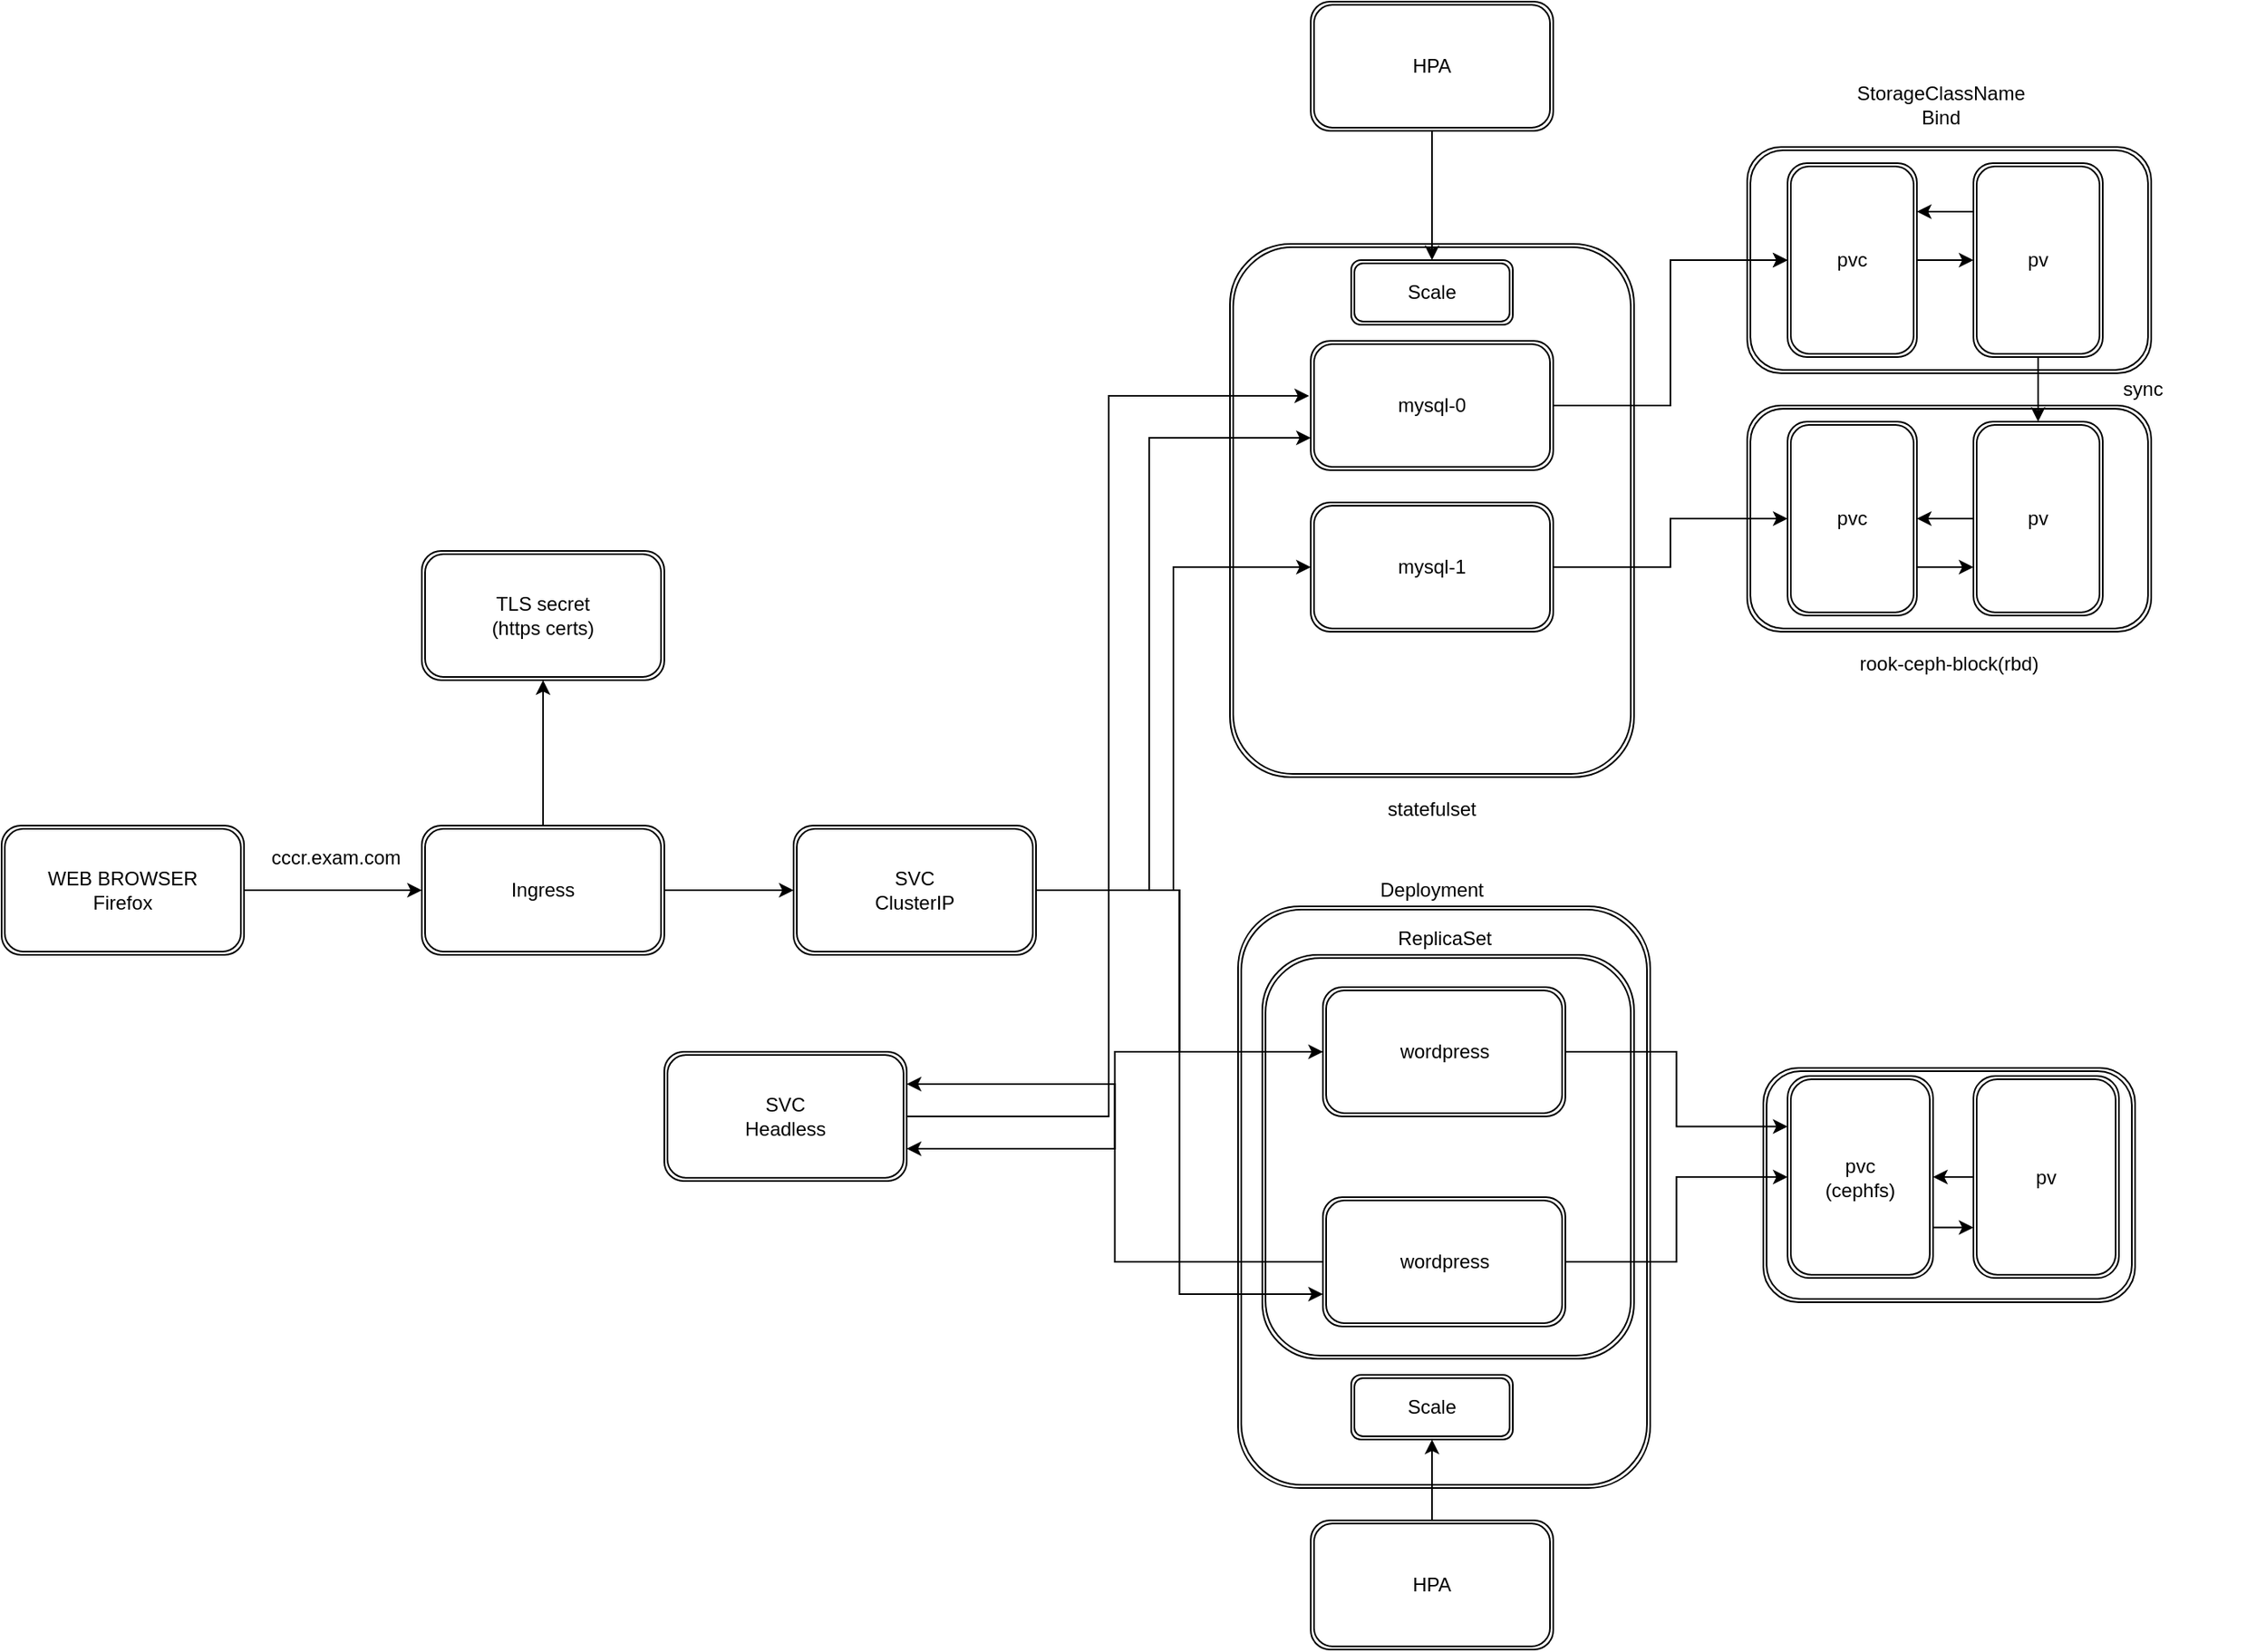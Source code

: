 <mxfile version="13.5.7" type="device"><diagram id="DOY3jZKl1CnzYFL7J4Ny" name="Page-1"><mxGraphModel dx="2786" dy="2209" grid="1" gridSize="10" guides="1" tooltips="1" connect="1" arrows="1" fold="1" page="1" pageScale="1" pageWidth="850" pageHeight="1100" math="0" shadow="0"><root><mxCell id="0"/><mxCell id="1" parent="0"/><mxCell id="TNS6F-ZrPwahtnZdU6QT-6" value="" style="shape=ext;double=1;rounded=1;whiteSpace=wrap;html=1;" vertex="1" parent="1"><mxGeometry x="45" y="380" width="255" height="360" as="geometry"/></mxCell><mxCell id="TNS6F-ZrPwahtnZdU6QT-53" value="" style="shape=ext;double=1;rounded=1;whiteSpace=wrap;html=1;" vertex="1" parent="1"><mxGeometry x="60" y="410" width="230" height="250" as="geometry"/></mxCell><mxCell id="TNS6F-ZrPwahtnZdU6QT-39" value="" style="shape=ext;double=1;rounded=1;whiteSpace=wrap;html=1;" vertex="1" parent="1"><mxGeometry x="370" y="480" width="230" height="145" as="geometry"/></mxCell><mxCell id="TNS6F-ZrPwahtnZdU6QT-8" value="" style="shape=ext;double=1;rounded=1;whiteSpace=wrap;html=1;" vertex="1" parent="1"><mxGeometry x="40" y="-30" width="250" height="330" as="geometry"/></mxCell><mxCell id="TNS6F-ZrPwahtnZdU6QT-12" value="" style="shape=ext;double=1;rounded=1;whiteSpace=wrap;html=1;" vertex="1" parent="1"><mxGeometry x="360" y="70" width="250" height="140" as="geometry"/></mxCell><mxCell id="TNS6F-ZrPwahtnZdU6QT-13" value="" style="shape=ext;double=1;rounded=1;whiteSpace=wrap;html=1;" vertex="1" parent="1"><mxGeometry x="360" y="-90" width="250" height="140" as="geometry"/></mxCell><mxCell id="TNS6F-ZrPwahtnZdU6QT-11" style="edgeStyle=orthogonalEdgeStyle;rounded=0;orthogonalLoop=1;jettySize=auto;html=1;exitX=1;exitY=0.5;exitDx=0;exitDy=0;entryX=0;entryY=0.5;entryDx=0;entryDy=0;" edge="1" parent="1" source="TNS6F-ZrPwahtnZdU6QT-1" target="TNS6F-ZrPwahtnZdU6QT-5"><mxGeometry relative="1" as="geometry"/></mxCell><mxCell id="TNS6F-ZrPwahtnZdU6QT-58" style="edgeStyle=orthogonalEdgeStyle;rounded=0;orthogonalLoop=1;jettySize=auto;html=1;entryX=0.5;entryY=1;entryDx=0;entryDy=0;" edge="1" parent="1" source="TNS6F-ZrPwahtnZdU6QT-1" target="TNS6F-ZrPwahtnZdU6QT-57"><mxGeometry relative="1" as="geometry"/></mxCell><mxCell id="TNS6F-ZrPwahtnZdU6QT-1" value="Ingress" style="shape=ext;double=1;rounded=1;whiteSpace=wrap;html=1;" vertex="1" parent="1"><mxGeometry x="-460" y="330" width="150" height="80" as="geometry"/></mxCell><mxCell id="TNS6F-ZrPwahtnZdU6QT-3" style="edgeStyle=orthogonalEdgeStyle;rounded=0;orthogonalLoop=1;jettySize=auto;html=1;exitX=1;exitY=0.5;exitDx=0;exitDy=0;entryX=0;entryY=0.5;entryDx=0;entryDy=0;" edge="1" parent="1" source="TNS6F-ZrPwahtnZdU6QT-2" target="TNS6F-ZrPwahtnZdU6QT-1"><mxGeometry relative="1" as="geometry"/></mxCell><mxCell id="TNS6F-ZrPwahtnZdU6QT-2" value="WEB BROWSER&lt;br&gt;&lt;div&gt;Firefox&lt;/div&gt;" style="shape=ext;double=1;rounded=1;whiteSpace=wrap;html=1;" vertex="1" parent="1"><mxGeometry x="-720" y="330" width="150" height="80" as="geometry"/></mxCell><mxCell id="TNS6F-ZrPwahtnZdU6QT-4" value="cccr.exam.com" style="text;html=1;strokeColor=none;fillColor=none;align=center;verticalAlign=middle;whiteSpace=wrap;rounded=0;" vertex="1" parent="1"><mxGeometry x="-533" y="340" width="40" height="20" as="geometry"/></mxCell><mxCell id="TNS6F-ZrPwahtnZdU6QT-31" style="edgeStyle=orthogonalEdgeStyle;rounded=0;orthogonalLoop=1;jettySize=auto;html=1;exitX=1;exitY=0.5;exitDx=0;exitDy=0;entryX=0;entryY=0.75;entryDx=0;entryDy=0;" edge="1" parent="1" source="TNS6F-ZrPwahtnZdU6QT-5" target="TNS6F-ZrPwahtnZdU6QT-9"><mxGeometry relative="1" as="geometry"><mxPoint x="-50" y="-10" as="targetPoint"/><Array as="points"><mxPoint x="-10" y="370"/><mxPoint x="-10" y="90"/></Array></mxGeometry></mxCell><mxCell id="TNS6F-ZrPwahtnZdU6QT-32" style="edgeStyle=orthogonalEdgeStyle;rounded=0;orthogonalLoop=1;jettySize=auto;html=1;entryX=0;entryY=0.5;entryDx=0;entryDy=0;" edge="1" parent="1" source="TNS6F-ZrPwahtnZdU6QT-5" target="TNS6F-ZrPwahtnZdU6QT-10"><mxGeometry relative="1" as="geometry"><mxPoint x="-10" y="190" as="targetPoint"/></mxGeometry></mxCell><mxCell id="TNS6F-ZrPwahtnZdU6QT-35" style="edgeStyle=orthogonalEdgeStyle;rounded=0;orthogonalLoop=1;jettySize=auto;html=1;entryX=0;entryY=0.5;entryDx=0;entryDy=0;" edge="1" parent="1" source="TNS6F-ZrPwahtnZdU6QT-5" target="TNS6F-ZrPwahtnZdU6QT-33"><mxGeometry relative="1" as="geometry"/></mxCell><mxCell id="TNS6F-ZrPwahtnZdU6QT-36" style="edgeStyle=orthogonalEdgeStyle;rounded=0;orthogonalLoop=1;jettySize=auto;html=1;entryX=0;entryY=0.75;entryDx=0;entryDy=0;" edge="1" parent="1" source="TNS6F-ZrPwahtnZdU6QT-5" target="TNS6F-ZrPwahtnZdU6QT-34"><mxGeometry relative="1" as="geometry"/></mxCell><mxCell id="TNS6F-ZrPwahtnZdU6QT-5" value="&lt;div&gt;SVC&lt;/div&gt;&lt;div&gt;ClusterIP&lt;br&gt;&lt;/div&gt;" style="shape=ext;double=1;rounded=1;whiteSpace=wrap;html=1;" vertex="1" parent="1"><mxGeometry x="-230" y="330" width="150" height="80" as="geometry"/></mxCell><mxCell id="TNS6F-ZrPwahtnZdU6QT-27" style="edgeStyle=orthogonalEdgeStyle;rounded=0;orthogonalLoop=1;jettySize=auto;html=1;entryX=-0.007;entryY=0.425;entryDx=0;entryDy=0;entryPerimeter=0;" edge="1" parent="1" source="TNS6F-ZrPwahtnZdU6QT-7" target="TNS6F-ZrPwahtnZdU6QT-9"><mxGeometry relative="1" as="geometry"/></mxCell><mxCell id="TNS6F-ZrPwahtnZdU6QT-7" value="&lt;div&gt;SVC&lt;/div&gt;&lt;div&gt;Headless&lt;br&gt;&lt;/div&gt;" style="shape=ext;double=1;rounded=1;whiteSpace=wrap;html=1;" vertex="1" parent="1"><mxGeometry x="-310" y="470" width="150" height="80" as="geometry"/></mxCell><mxCell id="TNS6F-ZrPwahtnZdU6QT-15" style="edgeStyle=orthogonalEdgeStyle;rounded=0;orthogonalLoop=1;jettySize=auto;html=1;" edge="1" parent="1" source="TNS6F-ZrPwahtnZdU6QT-9" target="TNS6F-ZrPwahtnZdU6QT-16"><mxGeometry relative="1" as="geometry"/></mxCell><mxCell id="TNS6F-ZrPwahtnZdU6QT-21" style="edgeStyle=orthogonalEdgeStyle;rounded=0;orthogonalLoop=1;jettySize=auto;html=1;" edge="1" parent="1" source="TNS6F-ZrPwahtnZdU6QT-9" target="TNS6F-ZrPwahtnZdU6QT-16"><mxGeometry relative="1" as="geometry"/></mxCell><mxCell id="TNS6F-ZrPwahtnZdU6QT-9" value="mysql-0" style="shape=ext;double=1;rounded=1;whiteSpace=wrap;html=1;" vertex="1" parent="1"><mxGeometry x="90" y="30" width="150" height="80" as="geometry"/></mxCell><mxCell id="TNS6F-ZrPwahtnZdU6QT-14" style="edgeStyle=orthogonalEdgeStyle;rounded=0;orthogonalLoop=1;jettySize=auto;html=1;exitX=1;exitY=0.5;exitDx=0;exitDy=0;entryX=0;entryY=0.5;entryDx=0;entryDy=0;" edge="1" parent="1" source="TNS6F-ZrPwahtnZdU6QT-10" target="TNS6F-ZrPwahtnZdU6QT-23"><mxGeometry relative="1" as="geometry"/></mxCell><mxCell id="TNS6F-ZrPwahtnZdU6QT-10" value="mysql-1" style="shape=ext;double=1;rounded=1;whiteSpace=wrap;html=1;" vertex="1" parent="1"><mxGeometry x="90" y="130" width="150" height="80" as="geometry"/></mxCell><mxCell id="TNS6F-ZrPwahtnZdU6QT-19" style="edgeStyle=orthogonalEdgeStyle;rounded=0;orthogonalLoop=1;jettySize=auto;html=1;exitX=1;exitY=0.5;exitDx=0;exitDy=0;entryX=0;entryY=0.5;entryDx=0;entryDy=0;" edge="1" parent="1" source="TNS6F-ZrPwahtnZdU6QT-16" target="TNS6F-ZrPwahtnZdU6QT-17"><mxGeometry relative="1" as="geometry"/></mxCell><mxCell id="TNS6F-ZrPwahtnZdU6QT-16" value="pvc" style="shape=ext;double=1;rounded=1;whiteSpace=wrap;html=1;" vertex="1" parent="1"><mxGeometry x="385" y="-80" width="80" height="120" as="geometry"/></mxCell><mxCell id="TNS6F-ZrPwahtnZdU6QT-20" style="edgeStyle=orthogonalEdgeStyle;rounded=0;orthogonalLoop=1;jettySize=auto;html=1;exitX=0;exitY=0.25;exitDx=0;exitDy=0;entryX=1;entryY=0.25;entryDx=0;entryDy=0;" edge="1" parent="1" source="TNS6F-ZrPwahtnZdU6QT-17" target="TNS6F-ZrPwahtnZdU6QT-16"><mxGeometry relative="1" as="geometry"/></mxCell><mxCell id="TNS6F-ZrPwahtnZdU6QT-64" value="" style="edgeStyle=orthogonalEdgeStyle;rounded=0;orthogonalLoop=1;jettySize=auto;html=1;" edge="1" parent="1" source="TNS6F-ZrPwahtnZdU6QT-17" target="TNS6F-ZrPwahtnZdU6QT-24"><mxGeometry relative="1" as="geometry"/></mxCell><mxCell id="TNS6F-ZrPwahtnZdU6QT-17" value="pv" style="shape=ext;double=1;rounded=1;whiteSpace=wrap;html=1;" vertex="1" parent="1"><mxGeometry x="500" y="-80" width="80" height="120" as="geometry"/></mxCell><mxCell id="TNS6F-ZrPwahtnZdU6QT-18" value="statefulset" style="text;html=1;strokeColor=none;fillColor=none;align=center;verticalAlign=middle;whiteSpace=wrap;rounded=0;" vertex="1" parent="1"><mxGeometry x="145" y="310" width="40" height="20" as="geometry"/></mxCell><mxCell id="TNS6F-ZrPwahtnZdU6QT-25" style="edgeStyle=orthogonalEdgeStyle;rounded=0;orthogonalLoop=1;jettySize=auto;html=1;exitX=1;exitY=0.75;exitDx=0;exitDy=0;entryX=0;entryY=0.75;entryDx=0;entryDy=0;" edge="1" parent="1" source="TNS6F-ZrPwahtnZdU6QT-23" target="TNS6F-ZrPwahtnZdU6QT-24"><mxGeometry relative="1" as="geometry"/></mxCell><mxCell id="TNS6F-ZrPwahtnZdU6QT-23" value="pvc" style="shape=ext;double=1;rounded=1;whiteSpace=wrap;html=1;" vertex="1" parent="1"><mxGeometry x="385" y="80" width="80" height="120" as="geometry"/></mxCell><mxCell id="TNS6F-ZrPwahtnZdU6QT-26" style="edgeStyle=orthogonalEdgeStyle;rounded=0;orthogonalLoop=1;jettySize=auto;html=1;entryX=1;entryY=0.5;entryDx=0;entryDy=0;" edge="1" parent="1" source="TNS6F-ZrPwahtnZdU6QT-24" target="TNS6F-ZrPwahtnZdU6QT-23"><mxGeometry relative="1" as="geometry"/></mxCell><mxCell id="TNS6F-ZrPwahtnZdU6QT-24" value="pv" style="shape=ext;double=1;rounded=1;whiteSpace=wrap;html=1;" vertex="1" parent="1"><mxGeometry x="500" y="80" width="80" height="120" as="geometry"/></mxCell><mxCell id="TNS6F-ZrPwahtnZdU6QT-30" style="edgeStyle=orthogonalEdgeStyle;rounded=0;orthogonalLoop=1;jettySize=auto;html=1;exitX=0.5;exitY=1;exitDx=0;exitDy=0;entryX=0.5;entryY=0;entryDx=0;entryDy=0;" edge="1" parent="1" source="TNS6F-ZrPwahtnZdU6QT-28" target="TNS6F-ZrPwahtnZdU6QT-29"><mxGeometry relative="1" as="geometry"/></mxCell><mxCell id="TNS6F-ZrPwahtnZdU6QT-28" value="HPA" style="shape=ext;double=1;rounded=1;whiteSpace=wrap;html=1;" vertex="1" parent="1"><mxGeometry x="90" y="-180" width="150" height="80" as="geometry"/></mxCell><mxCell id="TNS6F-ZrPwahtnZdU6QT-29" value="Scale" style="shape=ext;double=1;rounded=1;whiteSpace=wrap;html=1;" vertex="1" parent="1"><mxGeometry x="115" y="-20" width="100" height="40" as="geometry"/></mxCell><mxCell id="TNS6F-ZrPwahtnZdU6QT-43" style="edgeStyle=orthogonalEdgeStyle;rounded=0;orthogonalLoop=1;jettySize=auto;html=1;entryX=1;entryY=0.75;entryDx=0;entryDy=0;" edge="1" parent="1" source="TNS6F-ZrPwahtnZdU6QT-33" target="TNS6F-ZrPwahtnZdU6QT-7"><mxGeometry relative="1" as="geometry"/></mxCell><mxCell id="TNS6F-ZrPwahtnZdU6QT-45" style="edgeStyle=orthogonalEdgeStyle;rounded=0;orthogonalLoop=1;jettySize=auto;html=1;entryX=0;entryY=0.25;entryDx=0;entryDy=0;" edge="1" parent="1" source="TNS6F-ZrPwahtnZdU6QT-33" target="TNS6F-ZrPwahtnZdU6QT-44"><mxGeometry relative="1" as="geometry"/></mxCell><mxCell id="TNS6F-ZrPwahtnZdU6QT-33" value="wordpress" style="shape=ext;double=1;rounded=1;whiteSpace=wrap;html=1;" vertex="1" parent="1"><mxGeometry x="97.5" y="430" width="150" height="80" as="geometry"/></mxCell><mxCell id="TNS6F-ZrPwahtnZdU6QT-42" style="edgeStyle=orthogonalEdgeStyle;rounded=0;orthogonalLoop=1;jettySize=auto;html=1;entryX=1;entryY=0.25;entryDx=0;entryDy=0;" edge="1" parent="1" source="TNS6F-ZrPwahtnZdU6QT-34" target="TNS6F-ZrPwahtnZdU6QT-7"><mxGeometry relative="1" as="geometry"/></mxCell><mxCell id="TNS6F-ZrPwahtnZdU6QT-46" style="edgeStyle=orthogonalEdgeStyle;rounded=0;orthogonalLoop=1;jettySize=auto;html=1;" edge="1" parent="1" source="TNS6F-ZrPwahtnZdU6QT-34" target="TNS6F-ZrPwahtnZdU6QT-44"><mxGeometry relative="1" as="geometry"/></mxCell><mxCell id="TNS6F-ZrPwahtnZdU6QT-34" value="wordpress" style="shape=ext;double=1;rounded=1;whiteSpace=wrap;html=1;" vertex="1" parent="1"><mxGeometry x="97.5" y="560" width="150" height="80" as="geometry"/></mxCell><mxCell id="TNS6F-ZrPwahtnZdU6QT-40" value="ReplicaSet" style="text;html=1;strokeColor=none;fillColor=none;align=center;verticalAlign=middle;whiteSpace=wrap;rounded=0;" vertex="1" parent="1"><mxGeometry x="152.5" y="390" width="40" height="20" as="geometry"/></mxCell><mxCell id="TNS6F-ZrPwahtnZdU6QT-48" style="edgeStyle=orthogonalEdgeStyle;rounded=0;orthogonalLoop=1;jettySize=auto;html=1;exitX=1;exitY=0.75;exitDx=0;exitDy=0;entryX=0;entryY=0.75;entryDx=0;entryDy=0;" edge="1" parent="1" source="TNS6F-ZrPwahtnZdU6QT-44" target="TNS6F-ZrPwahtnZdU6QT-47"><mxGeometry relative="1" as="geometry"/></mxCell><mxCell id="TNS6F-ZrPwahtnZdU6QT-44" value="&lt;div&gt;pvc&lt;/div&gt;&lt;div&gt;(cephfs)&lt;br&gt;&lt;/div&gt;" style="shape=ext;double=1;rounded=1;whiteSpace=wrap;html=1;" vertex="1" parent="1"><mxGeometry x="385" y="485" width="90" height="125" as="geometry"/></mxCell><mxCell id="TNS6F-ZrPwahtnZdU6QT-51" style="edgeStyle=orthogonalEdgeStyle;rounded=0;orthogonalLoop=1;jettySize=auto;html=1;" edge="1" parent="1" source="TNS6F-ZrPwahtnZdU6QT-47" target="TNS6F-ZrPwahtnZdU6QT-44"><mxGeometry relative="1" as="geometry"/></mxCell><mxCell id="TNS6F-ZrPwahtnZdU6QT-47" value="pv" style="shape=ext;double=1;rounded=1;whiteSpace=wrap;html=1;" vertex="1" parent="1"><mxGeometry x="500" y="485" width="90" height="125" as="geometry"/></mxCell><mxCell id="TNS6F-ZrPwahtnZdU6QT-56" style="edgeStyle=orthogonalEdgeStyle;rounded=0;orthogonalLoop=1;jettySize=auto;html=1;" edge="1" parent="1" source="TNS6F-ZrPwahtnZdU6QT-52" target="TNS6F-ZrPwahtnZdU6QT-55"><mxGeometry relative="1" as="geometry"/></mxCell><mxCell id="TNS6F-ZrPwahtnZdU6QT-52" value="HPA" style="shape=ext;double=1;rounded=1;whiteSpace=wrap;html=1;" vertex="1" parent="1"><mxGeometry x="90" y="760" width="150" height="80" as="geometry"/></mxCell><mxCell id="TNS6F-ZrPwahtnZdU6QT-54" value="Deployment" style="text;html=1;strokeColor=none;fillColor=none;align=center;verticalAlign=middle;whiteSpace=wrap;rounded=0;" vertex="1" parent="1"><mxGeometry x="145" y="360" width="40" height="20" as="geometry"/></mxCell><mxCell id="TNS6F-ZrPwahtnZdU6QT-55" value="Scale" style="shape=ext;double=1;rounded=1;whiteSpace=wrap;html=1;" vertex="1" parent="1"><mxGeometry x="115" y="670" width="100" height="40" as="geometry"/></mxCell><mxCell id="TNS6F-ZrPwahtnZdU6QT-57" value="&lt;div&gt;TLS secret&lt;/div&gt;&lt;div&gt;(https certs)&lt;br&gt;&lt;/div&gt;" style="shape=ext;double=1;rounded=1;whiteSpace=wrap;html=1;" vertex="1" parent="1"><mxGeometry x="-460" y="160" width="150" height="80" as="geometry"/></mxCell><mxCell id="TNS6F-ZrPwahtnZdU6QT-59" value="StorageClassName Bind" style="text;html=1;strokeColor=none;fillColor=none;align=center;verticalAlign=middle;whiteSpace=wrap;rounded=0;" vertex="1" parent="1"><mxGeometry x="460" y="-126" width="40" height="20" as="geometry"/></mxCell><mxCell id="TNS6F-ZrPwahtnZdU6QT-61" value="rook-ceph-block(rbd)" style="text;html=1;strokeColor=none;fillColor=none;align=center;verticalAlign=middle;whiteSpace=wrap;rounded=0;" vertex="1" parent="1"><mxGeometry x="410" y="220" width="150" height="20" as="geometry"/></mxCell><mxCell id="TNS6F-ZrPwahtnZdU6QT-63" value="sync" style="text;html=1;strokeColor=none;fillColor=none;align=center;verticalAlign=middle;whiteSpace=wrap;rounded=0;" vertex="1" parent="1"><mxGeometry x="530" y="50" width="150" height="20" as="geometry"/></mxCell></root></mxGraphModel></diagram></mxfile>